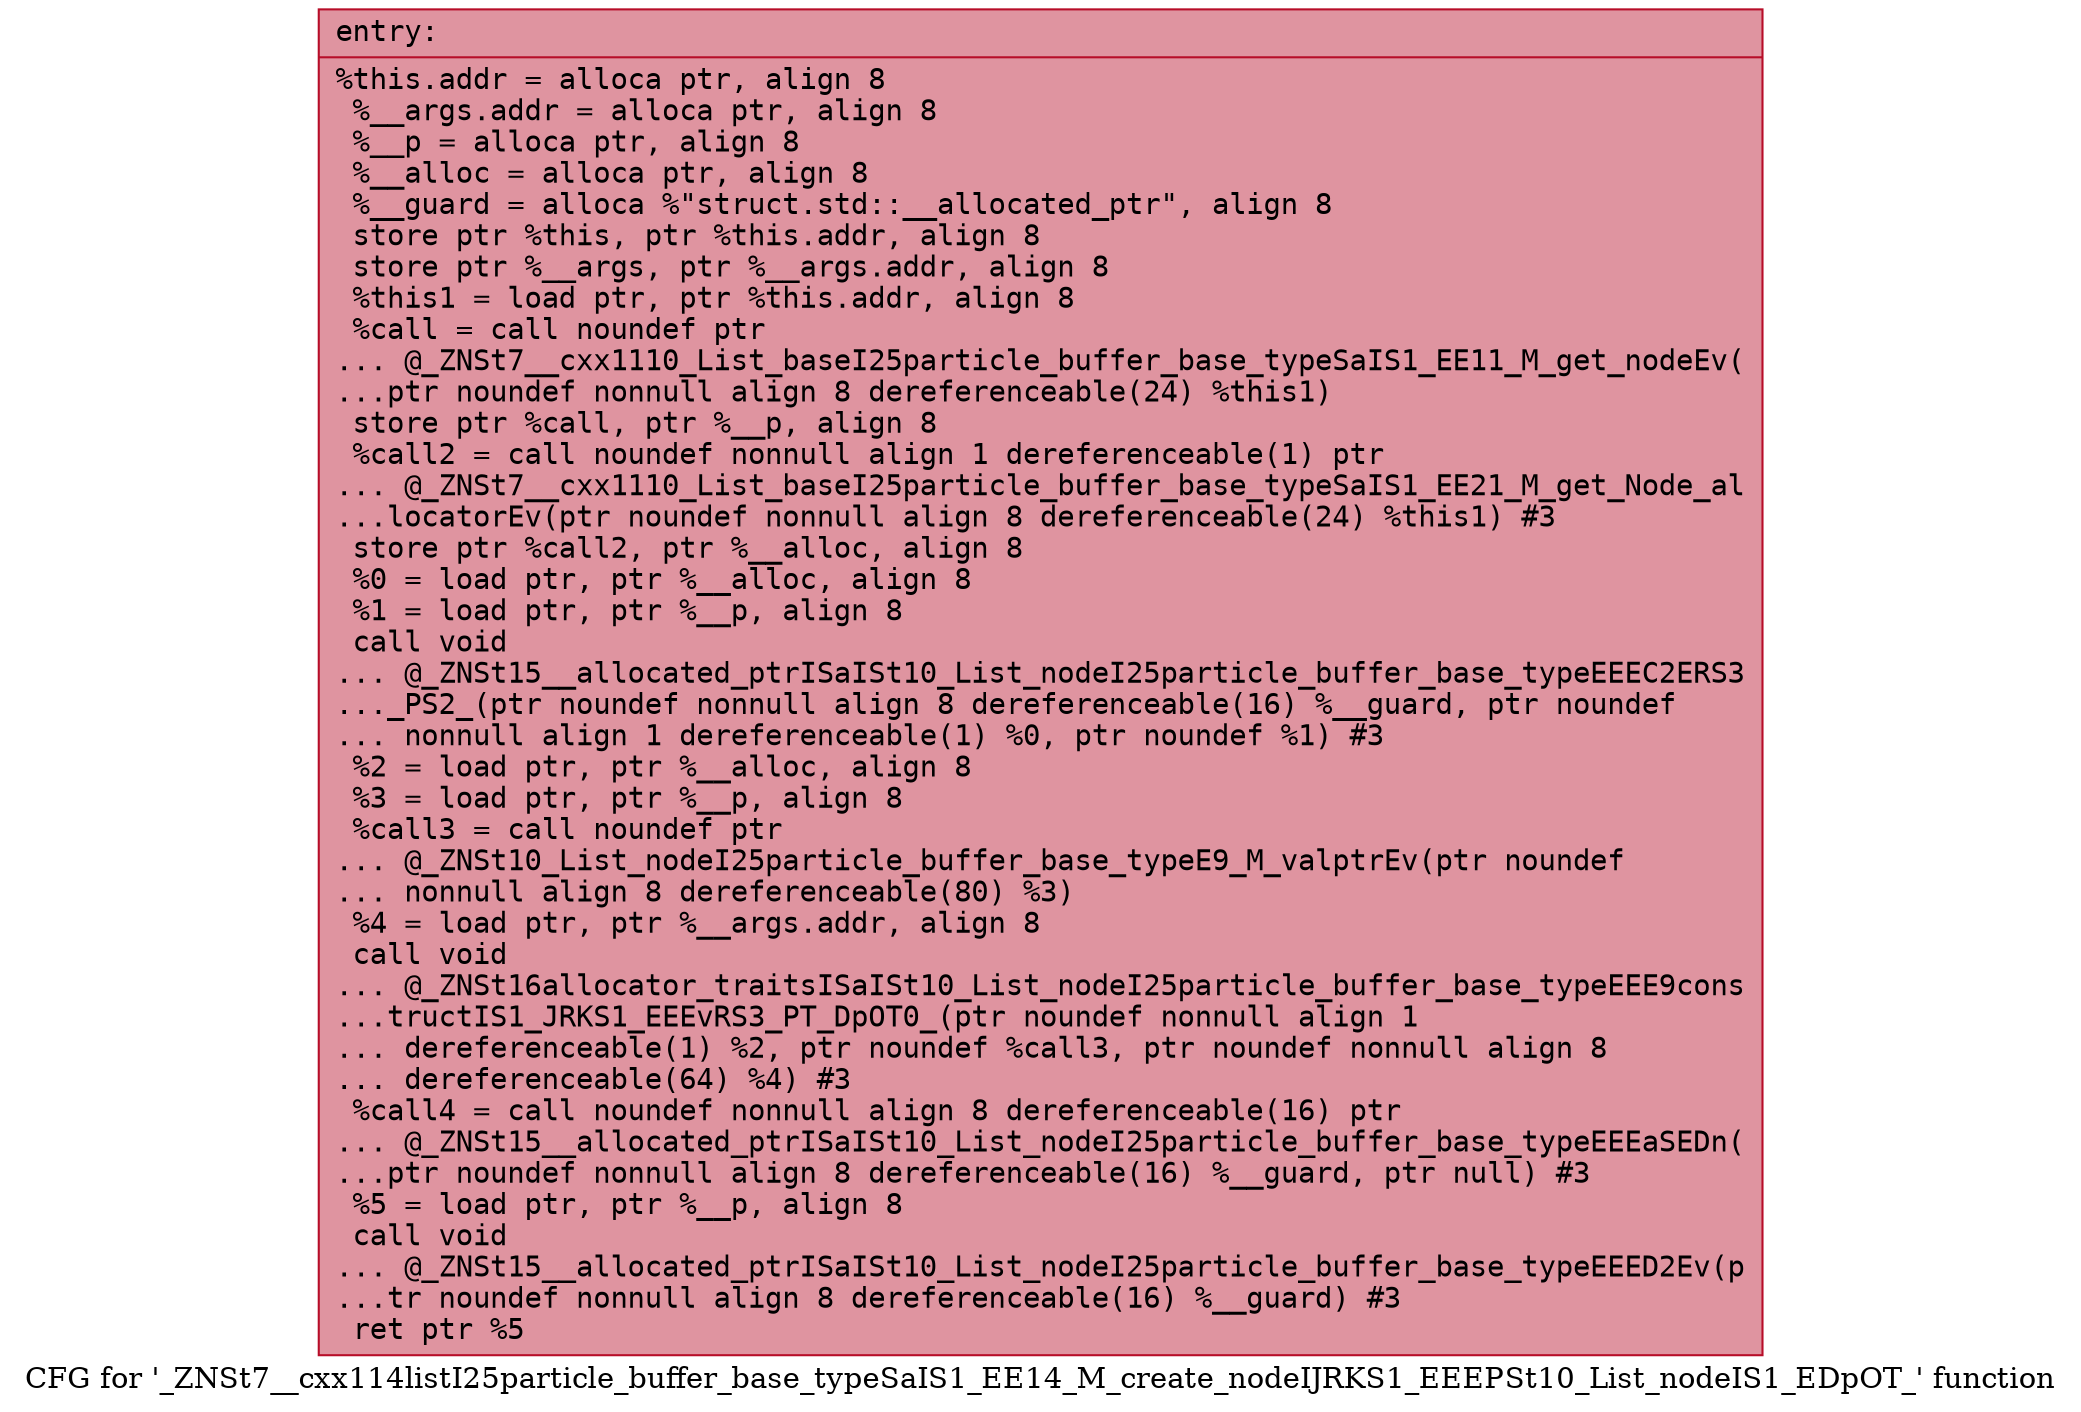 digraph "CFG for '_ZNSt7__cxx114listI25particle_buffer_base_typeSaIS1_EE14_M_create_nodeIJRKS1_EEEPSt10_List_nodeIS1_EDpOT_' function" {
	label="CFG for '_ZNSt7__cxx114listI25particle_buffer_base_typeSaIS1_EE14_M_create_nodeIJRKS1_EEEPSt10_List_nodeIS1_EDpOT_' function";

	Node0x558b69537760 [shape=record,color="#b70d28ff", style=filled, fillcolor="#b70d2870" fontname="Courier",label="{entry:\l|  %this.addr = alloca ptr, align 8\l  %__args.addr = alloca ptr, align 8\l  %__p = alloca ptr, align 8\l  %__alloc = alloca ptr, align 8\l  %__guard = alloca %\"struct.std::__allocated_ptr\", align 8\l  store ptr %this, ptr %this.addr, align 8\l  store ptr %__args, ptr %__args.addr, align 8\l  %this1 = load ptr, ptr %this.addr, align 8\l  %call = call noundef ptr\l... @_ZNSt7__cxx1110_List_baseI25particle_buffer_base_typeSaIS1_EE11_M_get_nodeEv(\l...ptr noundef nonnull align 8 dereferenceable(24) %this1)\l  store ptr %call, ptr %__p, align 8\l  %call2 = call noundef nonnull align 1 dereferenceable(1) ptr\l... @_ZNSt7__cxx1110_List_baseI25particle_buffer_base_typeSaIS1_EE21_M_get_Node_al\l...locatorEv(ptr noundef nonnull align 8 dereferenceable(24) %this1) #3\l  store ptr %call2, ptr %__alloc, align 8\l  %0 = load ptr, ptr %__alloc, align 8\l  %1 = load ptr, ptr %__p, align 8\l  call void\l... @_ZNSt15__allocated_ptrISaISt10_List_nodeI25particle_buffer_base_typeEEEC2ERS3\l..._PS2_(ptr noundef nonnull align 8 dereferenceable(16) %__guard, ptr noundef\l... nonnull align 1 dereferenceable(1) %0, ptr noundef %1) #3\l  %2 = load ptr, ptr %__alloc, align 8\l  %3 = load ptr, ptr %__p, align 8\l  %call3 = call noundef ptr\l... @_ZNSt10_List_nodeI25particle_buffer_base_typeE9_M_valptrEv(ptr noundef\l... nonnull align 8 dereferenceable(80) %3)\l  %4 = load ptr, ptr %__args.addr, align 8\l  call void\l... @_ZNSt16allocator_traitsISaISt10_List_nodeI25particle_buffer_base_typeEEE9cons\l...tructIS1_JRKS1_EEEvRS3_PT_DpOT0_(ptr noundef nonnull align 1\l... dereferenceable(1) %2, ptr noundef %call3, ptr noundef nonnull align 8\l... dereferenceable(64) %4) #3\l  %call4 = call noundef nonnull align 8 dereferenceable(16) ptr\l... @_ZNSt15__allocated_ptrISaISt10_List_nodeI25particle_buffer_base_typeEEEaSEDn(\l...ptr noundef nonnull align 8 dereferenceable(16) %__guard, ptr null) #3\l  %5 = load ptr, ptr %__p, align 8\l  call void\l... @_ZNSt15__allocated_ptrISaISt10_List_nodeI25particle_buffer_base_typeEEED2Ev(p\l...tr noundef nonnull align 8 dereferenceable(16) %__guard) #3\l  ret ptr %5\l}"];
}
